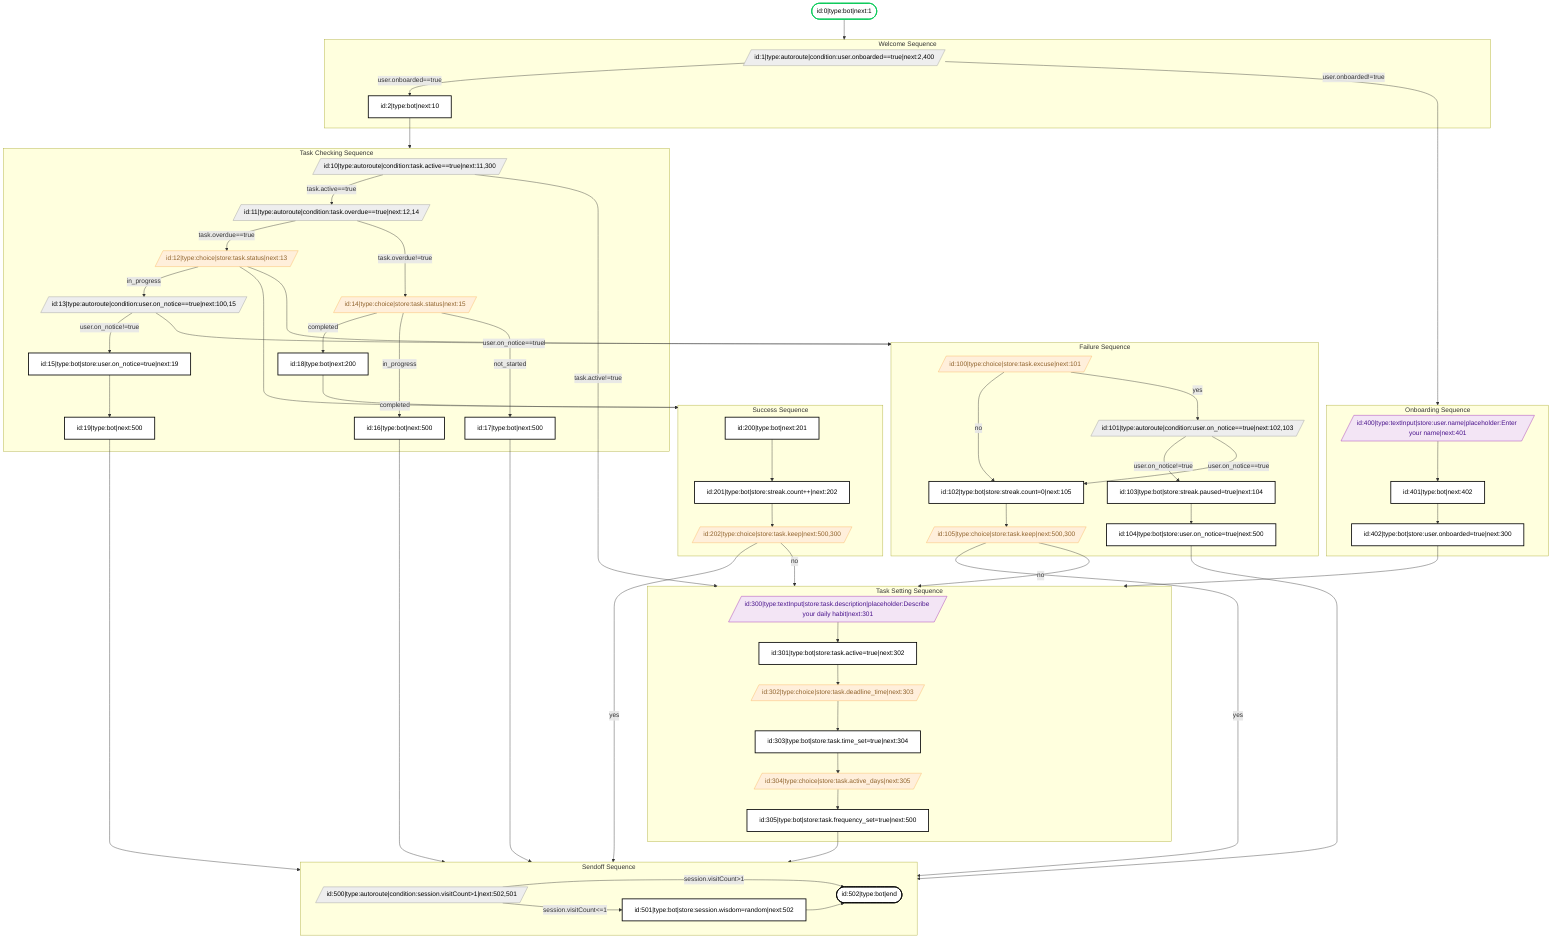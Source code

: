 flowchart TD
    %% Sequence Metadata
    %% sequenceId: habit_tracker
    %% name: Habit Tracker
    %% description: Daily habit tracking with streak management
    
    subgraph welcomeSeq["Welcome Sequence"]
        onboarded["id:1|type:autoroute|condition:user.onboarded==true|next:2,400"]
        welcome["id:2|type:bot|next:10"]
    end
    
    subgraph failureSeq["Failure Sequence"]
        excused["id:100|type:choice|store:task.excuse|next:101"]
        failedisonnotice["id:101|type:autoroute|condition:user.on_notice==true|next:102,103"]
        streakreset["id:102|type:bot|store:streak.count=0|next:105"]
        streakpause["id:103|type:bot|store:streak.paused=true|next:104"]
        failedonnotice["id:104|type:bot|store:user.on_notice=true|next:500"]
        failedkeeptask["id:105|type:choice|store:task.keep|next:500,300"]
    end
    
    subgraph successSeq["Success Sequence"]
        congratulations["id:200|type:bot|next:201"]
        streakincrement["id:201|type:bot|store:streak.count++|next:202"]
        keeptask["id:202|type:choice|store:task.keep|next:500,300"]
    end
    
    subgraph taskSettingSeq["Task Setting Sequence"]
        taskinput["id:300|type:textInput|store:task.description|placeholder:Describe your daily habit|next:301"]
        taskset["id:301|type:bot|store:task.active=true|next:302"]
        timeinput["id:302|type:choice|store:task.deadline_time|next:303"]
        timeset["id:303|type:bot|store:task.time_set=true|next:304"]
        frequencyinput["id:304|type:choice|store:task.active_days|next:305"]
        frequencyset["id:305|type:bot|store:task.frequency_set=true|next:500"]
    end
    
    subgraph onboardingSeq["Onboarding Sequence"]
        nameInput["id:400|type:textInput|store:user.name|placeholder:Enter your name|next:401"]
        explainer["id:401|type:bot|next:402"]
        setonboarded["id:402|type:bot|store:user.onboarded=true|next:300"]
    end
    
    subgraph taskCheckingSeq["Task Checking Sequence"]
        tasksetcheck["id:10|type:autoroute|condition:task.active==true|next:11,300"]
        overdue["id:11|type:autoroute|condition:task.overdue==true|next:12,14"]
        overduetaskstatus["id:12|type:choice|store:task.status|next:13"]
        isonnotice["id:13|type:autoroute|condition:user.on_notice==true|next:100,15"]
        taskstatus["id:14|type:choice|store:task.status|next:15"]
        onnotice["id:15|type:bot|store:user.on_notice=true|next:19"]
        encourage["id:16|type:bot|next:500"]
        snark["id:17|type:bot|next:500"]
        disbelief["id:18|type:bot|next:200"]
        warning["id:19|type:bot|next:500"]
    end
    
    subgraph sendoffSeq["Sendoff Sequence"]
        visited["id:500|type:autoroute|condition:session.visitCount>1|next:502,501"]
        plot["id:501|type:bot|store:session.wisdom=random|next:502"]
        sendoff(["id:502|type:bot|end"])
    end
    
    %% Flow connections with route conditions
    checkin(["id:0|type:bot|next:1"]) --> welcomeSeq
    onboarded -->|"user.onboarded==true"| welcome
    onboarded -->|"user.onboarded!=true"| onboardingSeq
    welcome --> taskCheckingSeq
    tasksetcheck -->|"task.active!=true"| taskSettingSeq
    tasksetcheck -->|"task.active==true"| overdue
    overdue -->|"task.overdue==true"| overduetaskstatus
    overduetaskstatus -->|"completed"| successSeq
    overduetaskstatus -->|"failed"| failureSeq
    overduetaskstatus -->|"in_progress"| isonnotice
    overdue -->|"task.overdue!=true"| taskstatus
    taskstatus -->|"completed"| disbelief
    taskstatus -->|"in_progress"| encourage
    taskstatus -->|"not_started"| snark
    encourage --> sendoffSeq
    isonnotice -->|"user.on_notice==true"| failureSeq
    isonnotice -->|"user.on_notice!=true"| onnotice
    onnotice --> warning
    nameInput --> explainer
    taskinput --> taskset
    timeinput --> timeset
    frequencyinput --> frequencyset
    congratulations --> streakincrement
    streakincrement --> keeptask
    keeptask -->|"yes"| sendoffSeq
    keeptask -->|"no"| taskSettingSeq
    explainer --> setonboarded
    setonboarded --> taskSettingSeq
    excused -->|"no"| streakreset
    excused -->|"yes"| failedisonnotice
    failedisonnotice -->|"user.on_notice!=true"| streakpause
    failedisonnotice -->|"user.on_notice==true"| streakreset
    streakpause --> failedonnotice
    failedkeeptask -->|"yes"| sendoffSeq
    failedkeeptask -->|"no"| taskSettingSeq
    failedonnotice --> sendoffSeq
    visited -->|"session.visitCount<=1"| plot
    visited -->|"session.visitCount>1"| sendoff
    plot --> sendoff
    taskset --> timeinput
    timeset --> frequencyinput
    snark --> sendoffSeq
    disbelief --> successSeq
    warning --> sendoffSeq
    streakreset --> failedkeeptask
    frequencyset --> sendoffSeq
    
    %% Node shapes based on types
    onboarded@{ shape: lean-r}
    excused@{ shape: lean-r}
    failedisonnotice@{ shape: lean-r}
    streakreset@{ shape: rect}
    streakpause@{ shape: rect}
    failedonnotice@{ shape: rect}
    failedkeeptask@{ shape: lean-r}
    streakincrement@{ shape: rect}
    keeptask@{ shape: lean-r}
    taskinput@{ shape: lean-r}
    taskset@{ shape: rect}
    timeinput@{ shape: lean-r}
    timeset@{ shape: rect}
    frequencyinput@{ shape: lean-r}
    frequencyset@{ shape: rect}
    nameInput@{ shape: lean-r}
    setonboarded@{ shape: rect}
    tasksetcheck@{ shape: lean-r}
    overdue@{ shape: lean-r}
    overduetaskstatus@{ shape: lean-r}
    isonnotice@{ shape: lean-r}
    taskstatus@{ shape: lean-r}
    onnotice@{ shape: rect}
    visited@{ shape: lean-r}
    plot@{ shape: rect}
    
    %% Node type classifications
    onboarded:::autoroute
    welcome:::bot
    excused:::choice
    failedisonnotice:::autoroute
    streakreset:::bot
    streakpause:::bot
    failedonnotice:::bot
    failedkeeptask:::choice
    congratulations:::bot
    streakincrement:::bot
    keeptask:::choice
    taskinput:::textInput
    taskset:::bot
    timeinput:::choice
    timeset:::bot
    frequencyinput:::choice
    frequencyset:::bot
    nameInput:::textInput
    explainer:::bot
    setonboarded:::bot
    tasksetcheck:::autoroute
    overdue:::autoroute
    overduetaskstatus:::choice
    isonnotice:::autoroute
    taskstatus:::choice
    onnotice:::bot
    encourage:::bot
    snark:::bot
    disbelief:::bot
    warning:::bot
    visited:::autoroute
    plot:::bot
    sendoff:::bot
    checkin:::bot
    
    %% Type-based styling
    classDef bot stroke-width:2px, stroke:#000, fill:#FFFFFF, color:#000000
    classDef choice stroke-width:1px, stroke:#FBB35A, fill:#FFEFDB, color:#8F632D
    classDef textInput stroke-width:1px, stroke:#9C27B0, fill:#F3E5F5, color:#4A148C
    classDef autoroute stroke-width:1px, stroke:#999999, fill:#EEEEEE, color:#000000
    
    style checkin stroke:#00C853
    
    %% Choice Options Metadata
    %% excused choices: [{"text":"Yes I have a valid excuse", "value":true}, {"text":"No excuse", "value":false}]
    %% failedkeeptask choices: [{"text":"Keep current task", "value":true}, {"text":"Set new task", "value":false}]
    %% keeptask choices: [{"text":"Keep current task", "value":true}, {"text":"Set new task", "value":false}]
    %% timeinput choices: [{"text":"Morning", "value":"morning"}, {"text":"Afternoon", "value":"afternoon"}, {"text":"Evening", "value":"evening"}]
    %% frequencyinput choices: [{"text":"Weekdays only", "value":"weekdays"}, {"text":"Every day", "value":"daily"}, {"text":"Custom", "value":"custom"}]
    %% overduetaskstatus choices: [{"text":"Completed", "value":"completed"}, {"text":"Failed", "value":"failed"}, {"text":"Still working", "value":"in_progress"}]
    %% taskstatus choices: [{"text":"Completed", "value":"completed"}, {"text":"In progress", "value":"in_progress"}, {"text":"Not started", "value":"not_started"}]
    
    %% Autoroute Metadata
    %% onboarded routes: [{"condition":"user.onboarded==true", "nextMessageId":2}, {"default":true, "nextMessageId":400}]
    %% tasksetcheck routes: [{"condition":"task.active==true", "nextMessageId":11}, {"default":true, "nextMessageId":300}]
    %% overdue routes: [{"condition":"task.overdue==true", "nextMessageId":12}, {"default":true, "nextMessageId":14}]
    %% failedisonnotice routes: [{"condition":"user.on_notice==true", "nextMessageId":102}, {"default":true, "nextMessageId":103}]
    %% isonnotice routes: [{"condition":"user.on_notice==true", "nextMessageId":100}, {"default":true, "nextMessageId":15}]
    %% visited routes: [{"condition":"session.visitCount>1", "nextMessageId":502}, {"default":true, "nextMessageId":501}]